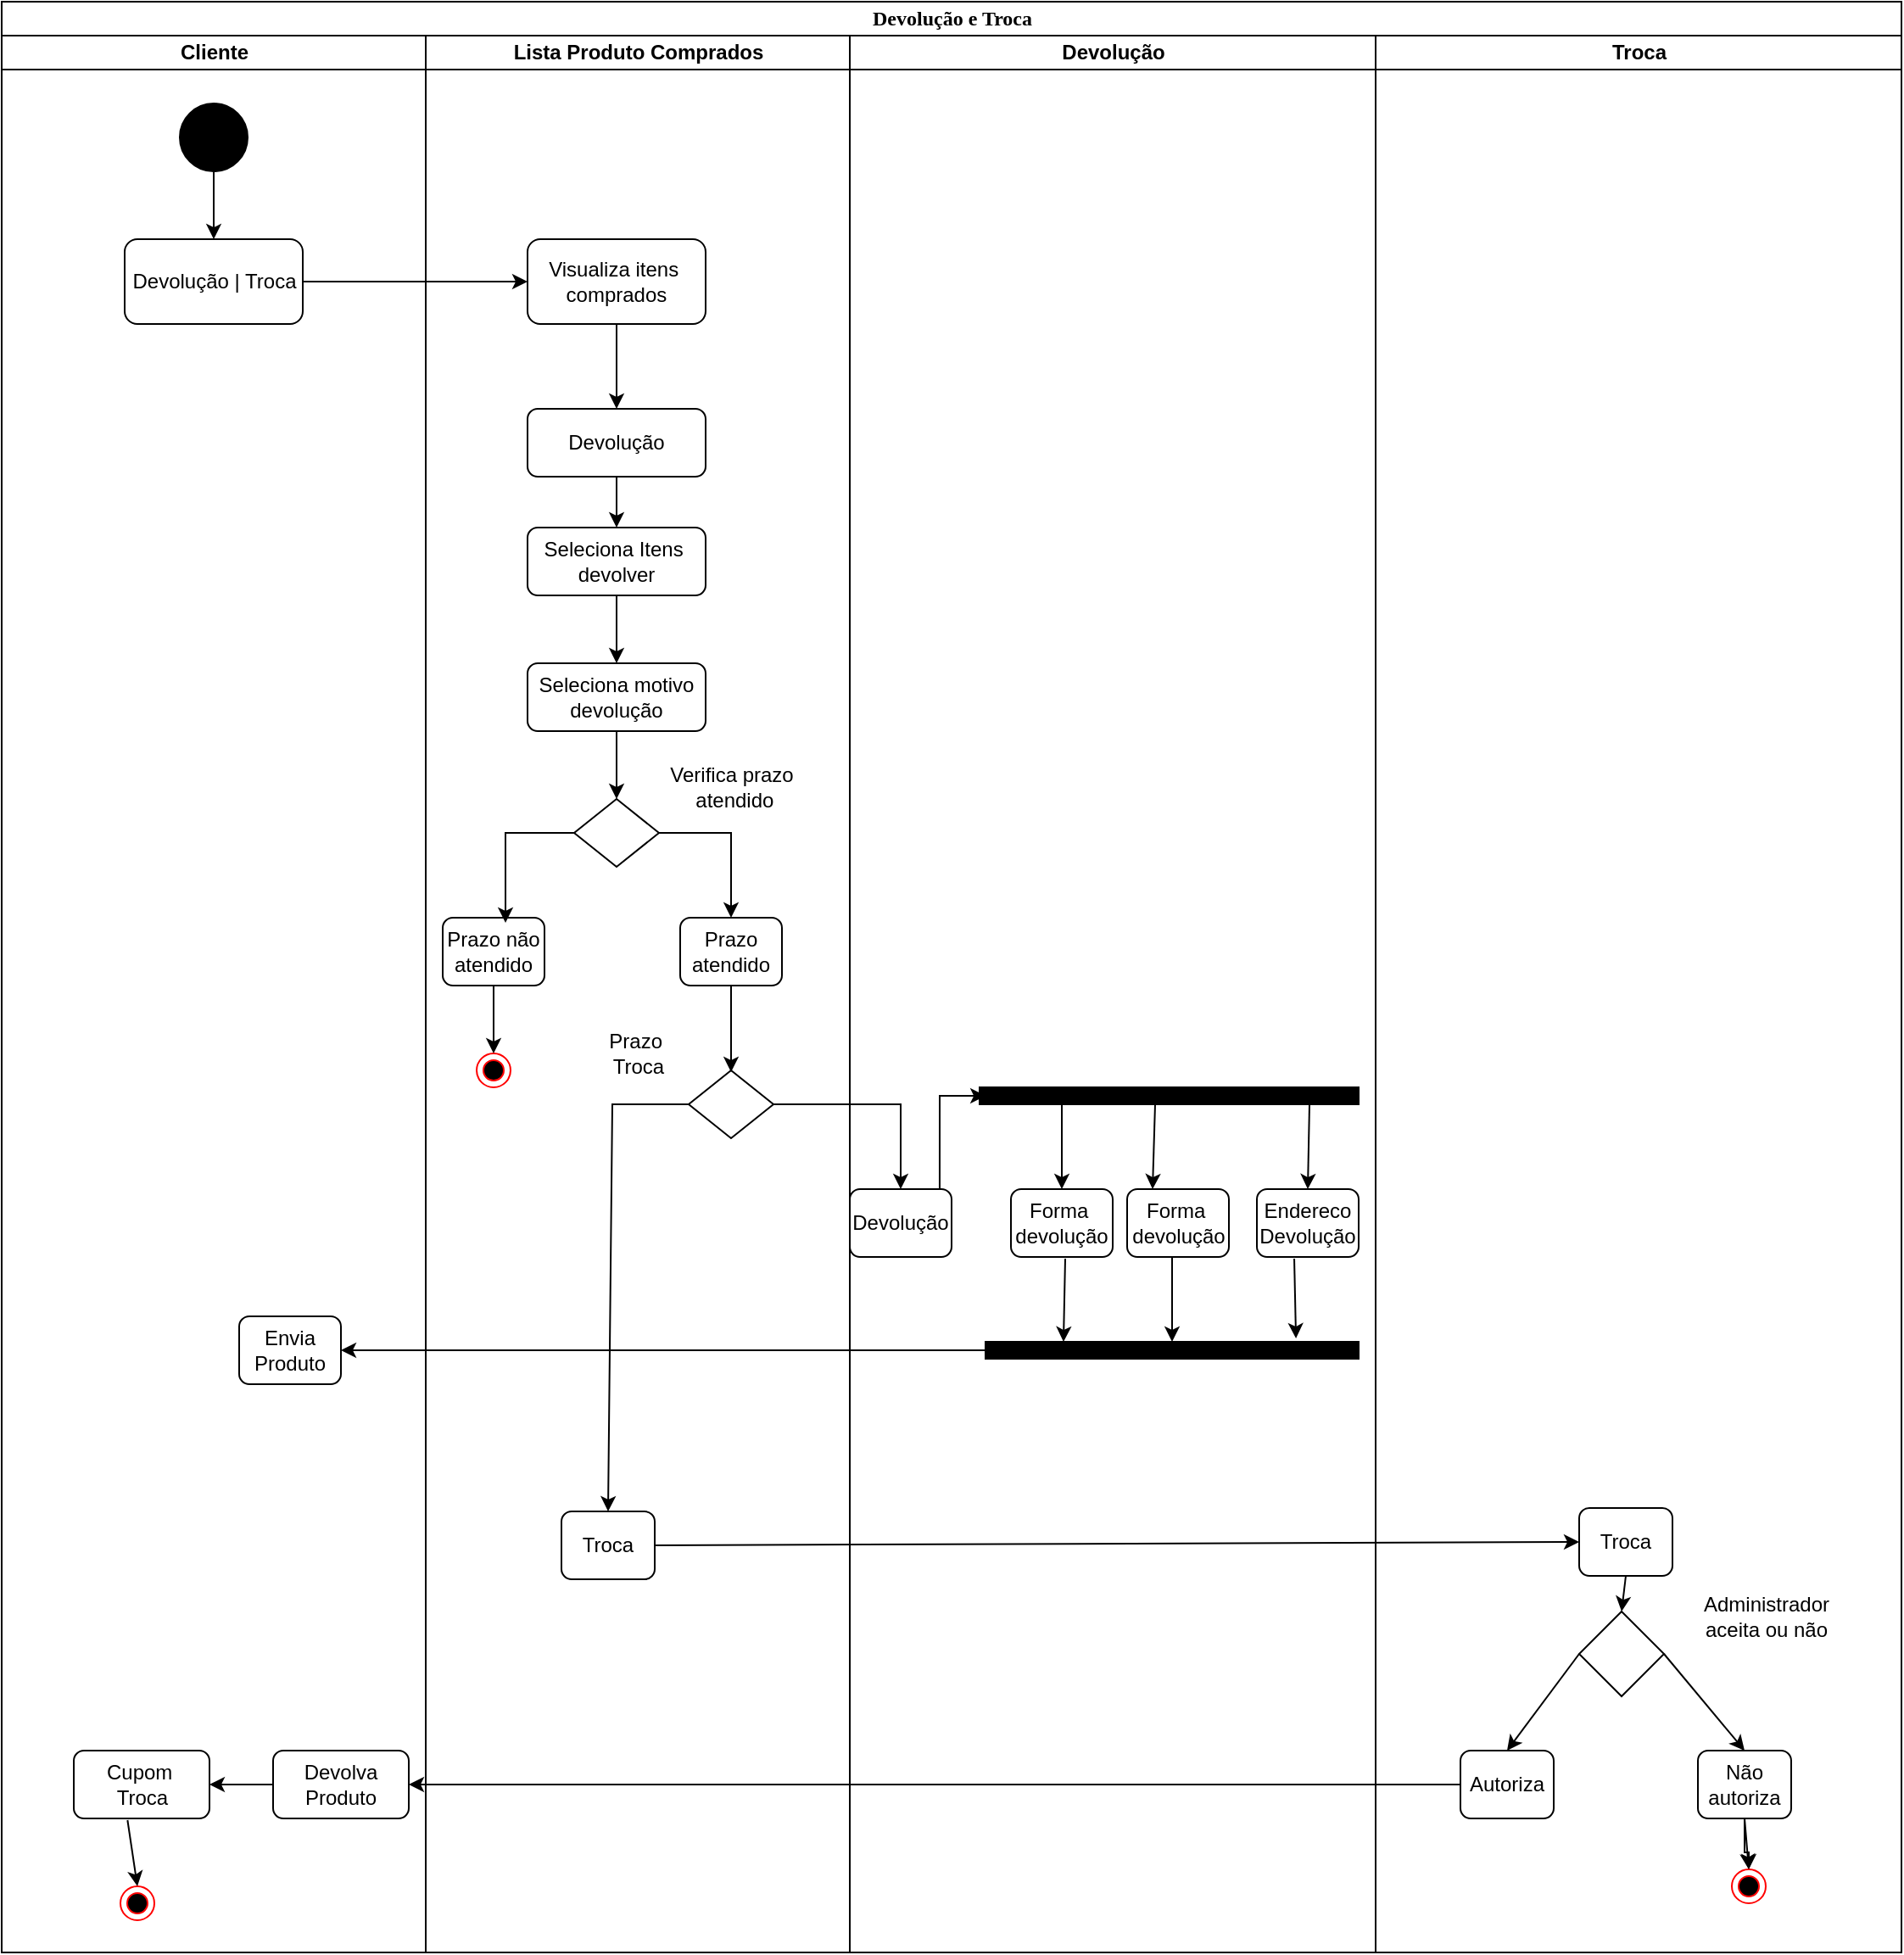 <mxfile version="24.0.7" type="device">
  <diagram name="Page-1" id="0783ab3e-0a74-02c8-0abd-f7b4e66b4bec">
    <mxGraphModel dx="1278" dy="434" grid="1" gridSize="10" guides="1" tooltips="1" connect="1" arrows="1" fold="1" page="1" pageScale="1" pageWidth="850" pageHeight="1100" background="none" math="0" shadow="0">
      <root>
        <mxCell id="0" />
        <mxCell id="1" parent="0" />
        <mxCell id="1c1d494c118603dd-1" value="Devolução e Troca" style="swimlane;html=1;childLayout=stackLayout;startSize=20;rounded=0;shadow=0;comic=0;labelBackgroundColor=none;strokeWidth=1;fontFamily=Verdana;fontSize=12;align=center;" parent="1" vertex="1">
          <mxGeometry x="40" y="19" width="1120" height="1150" as="geometry" />
        </mxCell>
        <mxCell id="1c1d494c118603dd-2" value="Cliente" style="swimlane;html=1;startSize=20;" parent="1c1d494c118603dd-1" vertex="1">
          <mxGeometry y="20" width="250" height="1130" as="geometry" />
        </mxCell>
        <mxCell id="60571a20871a0731-4" value="" style="ellipse;whiteSpace=wrap;html=1;rounded=0;shadow=0;comic=0;labelBackgroundColor=none;strokeWidth=1;fillColor=#000000;fontFamily=Verdana;fontSize=12;align=center;" parent="1c1d494c118603dd-2" vertex="1">
          <mxGeometry x="105" y="40" width="40" height="40" as="geometry" />
        </mxCell>
        <mxCell id="VEcUwdjuasm5JPgcqeDc-2" value="Devolução | Troca" style="rounded=1;whiteSpace=wrap;html=1;" parent="1c1d494c118603dd-2" vertex="1">
          <mxGeometry x="72.5" y="120" width="105" height="50" as="geometry" />
        </mxCell>
        <mxCell id="VEcUwdjuasm5JPgcqeDc-3" value="" style="endArrow=classic;html=1;rounded=0;exitX=0.5;exitY=1;exitDx=0;exitDy=0;entryX=0.5;entryY=0;entryDx=0;entryDy=0;" parent="1c1d494c118603dd-2" source="60571a20871a0731-4" target="VEcUwdjuasm5JPgcqeDc-2" edge="1">
          <mxGeometry width="50" height="50" relative="1" as="geometry">
            <mxPoint x="360" y="150" as="sourcePoint" />
            <mxPoint x="410" y="100" as="targetPoint" />
          </mxGeometry>
        </mxCell>
        <mxCell id="VEcUwdjuasm5JPgcqeDc-54" value="&lt;div&gt;&lt;br&gt;&lt;/div&gt;Envia Produto&lt;div&gt;&lt;br&gt;&lt;/div&gt;" style="rounded=1;whiteSpace=wrap;html=1;" parent="1c1d494c118603dd-2" vertex="1">
          <mxGeometry x="140" y="755" width="60" height="40" as="geometry" />
        </mxCell>
        <mxCell id="VEcUwdjuasm5JPgcqeDc-94" value="Devolva Produto" style="rounded=1;whiteSpace=wrap;html=1;" parent="1c1d494c118603dd-2" vertex="1">
          <mxGeometry x="160" y="1011" width="80" height="40" as="geometry" />
        </mxCell>
        <mxCell id="VEcUwdjuasm5JPgcqeDc-104" value="Cupom&amp;nbsp;&lt;div&gt;Troca&lt;/div&gt;" style="rounded=1;whiteSpace=wrap;html=1;" parent="1c1d494c118603dd-2" vertex="1">
          <mxGeometry x="42.5" y="1011" width="80" height="40" as="geometry" />
        </mxCell>
        <mxCell id="VEcUwdjuasm5JPgcqeDc-105" value="" style="ellipse;html=1;shape=endState;fillColor=#000000;strokeColor=#ff0000;" parent="1c1d494c118603dd-2" vertex="1">
          <mxGeometry x="70" y="1091" width="20" height="20" as="geometry" />
        </mxCell>
        <mxCell id="VEcUwdjuasm5JPgcqeDc-106" value="" style="endArrow=classic;html=1;rounded=0;entryX=0.5;entryY=0;entryDx=0;entryDy=0;exitX=0.396;exitY=1.025;exitDx=0;exitDy=0;exitPerimeter=0;" parent="1c1d494c118603dd-2" source="VEcUwdjuasm5JPgcqeDc-104" target="VEcUwdjuasm5JPgcqeDc-105" edge="1">
          <mxGeometry width="50" height="50" relative="1" as="geometry">
            <mxPoint x="610" y="981" as="sourcePoint" />
            <mxPoint x="660" y="931" as="targetPoint" />
          </mxGeometry>
        </mxCell>
        <mxCell id="VEcUwdjuasm5JPgcqeDc-119" value="" style="endArrow=classic;html=1;rounded=0;entryX=1;entryY=0.5;entryDx=0;entryDy=0;exitX=0;exitY=0.5;exitDx=0;exitDy=0;" parent="1c1d494c118603dd-2" source="VEcUwdjuasm5JPgcqeDc-94" target="VEcUwdjuasm5JPgcqeDc-104" edge="1">
          <mxGeometry width="50" height="50" relative="1" as="geometry">
            <mxPoint x="530" y="891" as="sourcePoint" />
            <mxPoint x="580" y="841" as="targetPoint" />
          </mxGeometry>
        </mxCell>
        <mxCell id="1c1d494c118603dd-3" value="Lista Produto Comprados" style="swimlane;html=1;startSize=20;" parent="1c1d494c118603dd-1" vertex="1">
          <mxGeometry x="250" y="20" width="250" height="1130" as="geometry" />
        </mxCell>
        <mxCell id="VEcUwdjuasm5JPgcqeDc-8" value="Visualiza itens&amp;nbsp;&lt;div&gt;comprados&lt;/div&gt;" style="rounded=1;whiteSpace=wrap;html=1;" parent="1c1d494c118603dd-3" vertex="1">
          <mxGeometry x="60" y="120" width="105" height="50" as="geometry" />
        </mxCell>
        <mxCell id="VEcUwdjuasm5JPgcqeDc-10" value="Devolução" style="rounded=1;whiteSpace=wrap;html=1;" parent="1c1d494c118603dd-3" vertex="1">
          <mxGeometry x="60" y="220" width="105" height="40" as="geometry" />
        </mxCell>
        <mxCell id="VEcUwdjuasm5JPgcqeDc-11" value="" style="endArrow=classic;html=1;rounded=0;exitX=0.5;exitY=1;exitDx=0;exitDy=0;entryX=0.5;entryY=0;entryDx=0;entryDy=0;" parent="1c1d494c118603dd-3" source="VEcUwdjuasm5JPgcqeDc-8" target="VEcUwdjuasm5JPgcqeDc-10" edge="1">
          <mxGeometry width="50" height="50" relative="1" as="geometry">
            <mxPoint x="110" y="220" as="sourcePoint" />
            <mxPoint x="160" y="170" as="targetPoint" />
          </mxGeometry>
        </mxCell>
        <mxCell id="VEcUwdjuasm5JPgcqeDc-12" value="Seleciona Itens&amp;nbsp;&lt;div&gt;devolver&lt;/div&gt;" style="rounded=1;whiteSpace=wrap;html=1;" parent="1c1d494c118603dd-3" vertex="1">
          <mxGeometry x="60" y="290" width="105" height="40" as="geometry" />
        </mxCell>
        <mxCell id="VEcUwdjuasm5JPgcqeDc-14" value="" style="endArrow=classic;html=1;rounded=0;exitX=0.5;exitY=1;exitDx=0;exitDy=0;entryX=0.5;entryY=0;entryDx=0;entryDy=0;" parent="1c1d494c118603dd-3" source="VEcUwdjuasm5JPgcqeDc-10" target="VEcUwdjuasm5JPgcqeDc-12" edge="1">
          <mxGeometry width="50" height="50" relative="1" as="geometry">
            <mxPoint x="123" y="180" as="sourcePoint" />
            <mxPoint x="123" y="230" as="targetPoint" />
          </mxGeometry>
        </mxCell>
        <mxCell id="VEcUwdjuasm5JPgcqeDc-15" value="Seleciona motivo&lt;div&gt;devolução&lt;/div&gt;" style="rounded=1;whiteSpace=wrap;html=1;" parent="1c1d494c118603dd-3" vertex="1">
          <mxGeometry x="60" y="370" width="105" height="40" as="geometry" />
        </mxCell>
        <mxCell id="VEcUwdjuasm5JPgcqeDc-16" value="" style="endArrow=classic;html=1;rounded=0;entryX=0.5;entryY=0;entryDx=0;entryDy=0;exitX=0.5;exitY=1;exitDx=0;exitDy=0;" parent="1c1d494c118603dd-3" source="VEcUwdjuasm5JPgcqeDc-12" target="VEcUwdjuasm5JPgcqeDc-15" edge="1">
          <mxGeometry width="50" height="50" relative="1" as="geometry">
            <mxPoint x="110" y="340" as="sourcePoint" />
            <mxPoint x="160" y="290" as="targetPoint" />
          </mxGeometry>
        </mxCell>
        <mxCell id="VEcUwdjuasm5JPgcqeDc-17" value="" style="rhombus;whiteSpace=wrap;html=1;" parent="1c1d494c118603dd-3" vertex="1">
          <mxGeometry x="87.5" y="450" width="50" height="40" as="geometry" />
        </mxCell>
        <mxCell id="VEcUwdjuasm5JPgcqeDc-18" value="" style="endArrow=classic;html=1;rounded=0;exitX=0.5;exitY=1;exitDx=0;exitDy=0;entryX=0.5;entryY=0;entryDx=0;entryDy=0;" parent="1c1d494c118603dd-3" source="VEcUwdjuasm5JPgcqeDc-15" target="VEcUwdjuasm5JPgcqeDc-17" edge="1">
          <mxGeometry width="50" height="50" relative="1" as="geometry">
            <mxPoint x="110" y="340" as="sourcePoint" />
            <mxPoint x="160" y="290" as="targetPoint" />
          </mxGeometry>
        </mxCell>
        <mxCell id="VEcUwdjuasm5JPgcqeDc-20" value="Prazo atendido" style="rounded=1;whiteSpace=wrap;html=1;" parent="1c1d494c118603dd-3" vertex="1">
          <mxGeometry x="150" y="520" width="60" height="40" as="geometry" />
        </mxCell>
        <mxCell id="VEcUwdjuasm5JPgcqeDc-21" value="Prazo não atendido" style="rounded=1;whiteSpace=wrap;html=1;" parent="1c1d494c118603dd-3" vertex="1">
          <mxGeometry x="10" y="520" width="60" height="40" as="geometry" />
        </mxCell>
        <mxCell id="VEcUwdjuasm5JPgcqeDc-22" value="" style="endArrow=classic;html=1;rounded=0;entryX=0.5;entryY=0;entryDx=0;entryDy=0;exitX=1;exitY=0.5;exitDx=0;exitDy=0;" parent="1c1d494c118603dd-3" source="VEcUwdjuasm5JPgcqeDc-17" target="VEcUwdjuasm5JPgcqeDc-20" edge="1">
          <mxGeometry width="50" height="50" relative="1" as="geometry">
            <mxPoint x="110" y="520" as="sourcePoint" />
            <mxPoint x="160" y="470" as="targetPoint" />
            <Array as="points">
              <mxPoint x="180" y="470" />
            </Array>
          </mxGeometry>
        </mxCell>
        <mxCell id="VEcUwdjuasm5JPgcqeDc-23" value="" style="endArrow=classic;html=1;rounded=0;entryX=0.617;entryY=0.075;entryDx=0;entryDy=0;entryPerimeter=0;exitX=0;exitY=0.5;exitDx=0;exitDy=0;" parent="1c1d494c118603dd-3" source="VEcUwdjuasm5JPgcqeDc-17" target="VEcUwdjuasm5JPgcqeDc-21" edge="1">
          <mxGeometry width="50" height="50" relative="1" as="geometry">
            <mxPoint x="110" y="520" as="sourcePoint" />
            <mxPoint x="160" y="470" as="targetPoint" />
            <Array as="points">
              <mxPoint x="47" y="470" />
            </Array>
          </mxGeometry>
        </mxCell>
        <mxCell id="VEcUwdjuasm5JPgcqeDc-24" value="Verifica prazo&lt;div&gt;&amp;nbsp;atendido&lt;/div&gt;" style="text;html=1;align=center;verticalAlign=middle;resizable=0;points=[];autosize=1;strokeColor=none;fillColor=none;" parent="1c1d494c118603dd-3" vertex="1">
          <mxGeometry x="130" y="423" width="100" height="40" as="geometry" />
        </mxCell>
        <mxCell id="VEcUwdjuasm5JPgcqeDc-25" value="" style="ellipse;html=1;shape=endState;fillColor=#000000;strokeColor=#ff0000;" parent="1c1d494c118603dd-3" vertex="1">
          <mxGeometry x="30" y="600" width="20" height="20" as="geometry" />
        </mxCell>
        <mxCell id="VEcUwdjuasm5JPgcqeDc-26" value="" style="endArrow=classic;html=1;rounded=0;exitX=0.5;exitY=1;exitDx=0;exitDy=0;entryX=0.5;entryY=0;entryDx=0;entryDy=0;" parent="1c1d494c118603dd-3" source="VEcUwdjuasm5JPgcqeDc-21" target="VEcUwdjuasm5JPgcqeDc-25" edge="1">
          <mxGeometry width="50" height="50" relative="1" as="geometry">
            <mxPoint x="110" y="670" as="sourcePoint" />
            <mxPoint x="160" y="620" as="targetPoint" />
          </mxGeometry>
        </mxCell>
        <mxCell id="VEcUwdjuasm5JPgcqeDc-28" value="Troca" style="rounded=1;whiteSpace=wrap;html=1;" parent="1c1d494c118603dd-3" vertex="1">
          <mxGeometry x="80" y="870" width="55" height="40" as="geometry" />
        </mxCell>
        <mxCell id="VEcUwdjuasm5JPgcqeDc-30" value="" style="rhombus;whiteSpace=wrap;html=1;" parent="1c1d494c118603dd-3" vertex="1">
          <mxGeometry x="155" y="610" width="50" height="40" as="geometry" />
        </mxCell>
        <mxCell id="VEcUwdjuasm5JPgcqeDc-32" value="" style="endArrow=classic;html=1;rounded=0;entryX=0.5;entryY=0;entryDx=0;entryDy=0;exitX=0;exitY=0.5;exitDx=0;exitDy=0;" parent="1c1d494c118603dd-3" source="VEcUwdjuasm5JPgcqeDc-30" target="VEcUwdjuasm5JPgcqeDc-28" edge="1">
          <mxGeometry width="50" height="50" relative="1" as="geometry">
            <mxPoint x="150" y="580" as="sourcePoint" />
            <mxPoint x="200" y="530" as="targetPoint" />
            <Array as="points">
              <mxPoint x="110" y="630" />
            </Array>
          </mxGeometry>
        </mxCell>
        <mxCell id="VEcUwdjuasm5JPgcqeDc-56" value="Prazo&amp;nbsp;&lt;div&gt;Troca&lt;/div&gt;" style="text;html=1;align=center;verticalAlign=middle;resizable=0;points=[];autosize=1;strokeColor=none;fillColor=none;" parent="1c1d494c118603dd-3" vertex="1">
          <mxGeometry x="95" y="580" width="60" height="40" as="geometry" />
        </mxCell>
        <mxCell id="1c1d494c118603dd-4" value="Devolução" style="swimlane;html=1;startSize=20;" parent="1c1d494c118603dd-1" vertex="1">
          <mxGeometry x="500" y="20" width="310" height="1130" as="geometry" />
        </mxCell>
        <mxCell id="VEcUwdjuasm5JPgcqeDc-29" value="Devolução" style="rounded=1;whiteSpace=wrap;html=1;" parent="1c1d494c118603dd-4" vertex="1">
          <mxGeometry y="680" width="60" height="40" as="geometry" />
        </mxCell>
        <mxCell id="VEcUwdjuasm5JPgcqeDc-34" value="" style="endArrow=classic;html=1;rounded=0;exitX=0.883;exitY=0;exitDx=0;exitDy=0;exitPerimeter=0;entryX=0.016;entryY=0.5;entryDx=0;entryDy=0;entryPerimeter=0;" parent="1c1d494c118603dd-4" source="VEcUwdjuasm5JPgcqeDc-29" target="VEcUwdjuasm5JPgcqeDc-40" edge="1">
          <mxGeometry width="50" height="50" relative="1" as="geometry">
            <mxPoint x="-100" y="700" as="sourcePoint" />
            <mxPoint x="70" y="620" as="targetPoint" />
            <Array as="points">
              <mxPoint x="53" y="625" />
            </Array>
          </mxGeometry>
        </mxCell>
        <mxCell id="VEcUwdjuasm5JPgcqeDc-37" value="&lt;div&gt;&lt;br&gt;&lt;/div&gt;Forma&amp;nbsp;&lt;div&gt;devolução&lt;/div&gt;&lt;div&gt;&lt;br&gt;&lt;/div&gt;" style="rounded=1;whiteSpace=wrap;html=1;" parent="1c1d494c118603dd-4" vertex="1">
          <mxGeometry x="95" y="680" width="60" height="40" as="geometry" />
        </mxCell>
        <mxCell id="VEcUwdjuasm5JPgcqeDc-40" value="" style="whiteSpace=wrap;html=1;rounded=0;shadow=0;comic=0;labelBackgroundColor=none;strokeWidth=1;fillColor=#000000;fontFamily=Verdana;fontSize=12;align=center;rotation=0;" parent="1c1d494c118603dd-4" vertex="1">
          <mxGeometry x="76.5" y="620" width="223.5" height="10" as="geometry" />
        </mxCell>
        <mxCell id="VEcUwdjuasm5JPgcqeDc-41" value="" style="whiteSpace=wrap;html=1;rounded=0;shadow=0;comic=0;labelBackgroundColor=none;strokeWidth=1;fillColor=#000000;fontFamily=Verdana;fontSize=12;align=center;rotation=0;" parent="1c1d494c118603dd-4" vertex="1">
          <mxGeometry x="80" y="770" width="220" height="10" as="geometry" />
        </mxCell>
        <mxCell id="VEcUwdjuasm5JPgcqeDc-42" value="&lt;div&gt;&lt;br&gt;&lt;/div&gt;Forma&amp;nbsp;&lt;div&gt;devolução&lt;/div&gt;&lt;div&gt;&lt;br&gt;&lt;/div&gt;" style="rounded=1;whiteSpace=wrap;html=1;" parent="1c1d494c118603dd-4" vertex="1">
          <mxGeometry x="163.5" y="680" width="60" height="40" as="geometry" />
        </mxCell>
        <mxCell id="VEcUwdjuasm5JPgcqeDc-44" value="&lt;div&gt;Endereco&lt;/div&gt;&lt;div&gt;Devolução&lt;/div&gt;" style="rounded=1;whiteSpace=wrap;html=1;" parent="1c1d494c118603dd-4" vertex="1">
          <mxGeometry x="240" y="680" width="60" height="40" as="geometry" />
        </mxCell>
        <mxCell id="VEcUwdjuasm5JPgcqeDc-48" value="" style="endArrow=classic;html=1;rounded=0;exitX=0.217;exitY=0.9;exitDx=0;exitDy=0;entryX=0.5;entryY=0;entryDx=0;entryDy=0;exitPerimeter=0;" parent="1c1d494c118603dd-4" source="VEcUwdjuasm5JPgcqeDc-40" target="VEcUwdjuasm5JPgcqeDc-37" edge="1">
          <mxGeometry width="50" height="50" relative="1" as="geometry">
            <mxPoint x="-60" y="570" as="sourcePoint" />
            <mxPoint x="-60" y="620" as="targetPoint" />
          </mxGeometry>
        </mxCell>
        <mxCell id="VEcUwdjuasm5JPgcqeDc-50" value="" style="endArrow=classic;html=1;rounded=0;entryX=0.25;entryY=0;entryDx=0;entryDy=0;" parent="1c1d494c118603dd-4" target="VEcUwdjuasm5JPgcqeDc-42" edge="1">
          <mxGeometry width="50" height="50" relative="1" as="geometry">
            <mxPoint x="180" y="630" as="sourcePoint" />
            <mxPoint x="180" y="670" as="targetPoint" />
          </mxGeometry>
        </mxCell>
        <mxCell id="VEcUwdjuasm5JPgcqeDc-51" value="" style="endArrow=classic;html=1;rounded=0;entryX=0.5;entryY=0;entryDx=0;entryDy=0;entryPerimeter=0;" parent="1c1d494c118603dd-4" target="VEcUwdjuasm5JPgcqeDc-41" edge="1">
          <mxGeometry width="50" height="50" relative="1" as="geometry">
            <mxPoint x="190" y="720" as="sourcePoint" />
            <mxPoint x="190" y="750" as="targetPoint" />
          </mxGeometry>
        </mxCell>
        <mxCell id="VEcUwdjuasm5JPgcqeDc-52" value="" style="endArrow=classic;html=1;rounded=0;entryX=0.25;entryY=0;entryDx=0;entryDy=0;" parent="1c1d494c118603dd-4" edge="1">
          <mxGeometry width="50" height="50" relative="1" as="geometry">
            <mxPoint x="271" y="630" as="sourcePoint" />
            <mxPoint x="270" y="680" as="targetPoint" />
          </mxGeometry>
        </mxCell>
        <mxCell id="VEcUwdjuasm5JPgcqeDc-53" value="" style="endArrow=classic;html=1;rounded=0;entryX=0.832;entryY=-0.2;entryDx=0;entryDy=0;entryPerimeter=0;exitX=0.367;exitY=1.025;exitDx=0;exitDy=0;exitPerimeter=0;" parent="1c1d494c118603dd-4" source="VEcUwdjuasm5JPgcqeDc-44" target="VEcUwdjuasm5JPgcqeDc-41" edge="1">
          <mxGeometry width="50" height="50" relative="1" as="geometry">
            <mxPoint x="281" y="640" as="sourcePoint" />
            <mxPoint x="280" y="690" as="targetPoint" />
          </mxGeometry>
        </mxCell>
        <mxCell id="VEcUwdjuasm5JPgcqeDc-9" value="" style="endArrow=classic;html=1;rounded=0;exitX=1;exitY=0.5;exitDx=0;exitDy=0;entryX=0;entryY=0.5;entryDx=0;entryDy=0;" parent="1c1d494c118603dd-1" source="VEcUwdjuasm5JPgcqeDc-2" target="VEcUwdjuasm5JPgcqeDc-8" edge="1">
          <mxGeometry width="50" height="50" relative="1" as="geometry">
            <mxPoint x="360" y="120" as="sourcePoint" />
            <mxPoint x="410" y="70" as="targetPoint" />
          </mxGeometry>
        </mxCell>
        <mxCell id="VEcUwdjuasm5JPgcqeDc-31" value="" style="endArrow=classic;html=1;rounded=0;entryX=0.5;entryY=0;entryDx=0;entryDy=0;exitX=1;exitY=0.5;exitDx=0;exitDy=0;" parent="1c1d494c118603dd-1" source="VEcUwdjuasm5JPgcqeDc-30" target="VEcUwdjuasm5JPgcqeDc-29" edge="1">
          <mxGeometry width="50" height="50" relative="1" as="geometry">
            <mxPoint x="400" y="600" as="sourcePoint" />
            <mxPoint x="450" y="550" as="targetPoint" />
            <Array as="points">
              <mxPoint x="530" y="650" />
            </Array>
          </mxGeometry>
        </mxCell>
        <mxCell id="VEcUwdjuasm5JPgcqeDc-55" value="" style="endArrow=classic;html=1;rounded=0;exitX=0;exitY=0.5;exitDx=0;exitDy=0;entryX=1;entryY=0.5;entryDx=0;entryDy=0;" parent="1c1d494c118603dd-1" source="VEcUwdjuasm5JPgcqeDc-41" target="VEcUwdjuasm5JPgcqeDc-54" edge="1">
          <mxGeometry width="50" height="50" relative="1" as="geometry">
            <mxPoint x="440" y="590" as="sourcePoint" />
            <mxPoint x="440" y="640" as="targetPoint" />
          </mxGeometry>
        </mxCell>
        <mxCell id="VEcUwdjuasm5JPgcqeDc-84" value="" style="endArrow=classic;html=1;rounded=0;entryX=0;entryY=0.5;entryDx=0;entryDy=0;exitX=1;exitY=0.5;exitDx=0;exitDy=0;" parent="1c1d494c118603dd-1" source="VEcUwdjuasm5JPgcqeDc-28" target="VEcUwdjuasm5JPgcqeDc-83" edge="1">
          <mxGeometry width="50" height="50" relative="1" as="geometry">
            <mxPoint x="610" y="861" as="sourcePoint" />
            <mxPoint x="660" y="811" as="targetPoint" />
          </mxGeometry>
        </mxCell>
        <mxCell id="VEcUwdjuasm5JPgcqeDc-95" value="" style="endArrow=classic;html=1;rounded=0;entryX=1;entryY=0.5;entryDx=0;entryDy=0;exitX=0;exitY=0.5;exitDx=0;exitDy=0;" parent="1c1d494c118603dd-1" source="VEcUwdjuasm5JPgcqeDc-85" target="VEcUwdjuasm5JPgcqeDc-94" edge="1">
          <mxGeometry width="50" height="50" relative="1" as="geometry">
            <mxPoint x="610" y="1121" as="sourcePoint" />
            <mxPoint x="660" y="1071" as="targetPoint" />
          </mxGeometry>
        </mxCell>
        <mxCell id="VEcUwdjuasm5JPgcqeDc-70" value="Troca" style="swimlane;html=1;startSize=20;" parent="1c1d494c118603dd-1" vertex="1">
          <mxGeometry x="810" y="20" width="310" height="1130" as="geometry" />
        </mxCell>
        <mxCell id="VEcUwdjuasm5JPgcqeDc-83" value="Troca" style="rounded=1;whiteSpace=wrap;html=1;" parent="VEcUwdjuasm5JPgcqeDc-70" vertex="1">
          <mxGeometry x="120" y="868" width="55" height="40" as="geometry" />
        </mxCell>
        <mxCell id="VEcUwdjuasm5JPgcqeDc-85" value="Autoriza" style="rounded=1;whiteSpace=wrap;html=1;" parent="VEcUwdjuasm5JPgcqeDc-70" vertex="1">
          <mxGeometry x="50" y="1011" width="55" height="40" as="geometry" />
        </mxCell>
        <mxCell id="EFBGi5k7T9kPNdxV7qve-2" value="" style="edgeStyle=orthogonalEdgeStyle;rounded=0;orthogonalLoop=1;jettySize=auto;html=1;" edge="1" parent="VEcUwdjuasm5JPgcqeDc-70" source="VEcUwdjuasm5JPgcqeDc-86" target="VEcUwdjuasm5JPgcqeDc-91">
          <mxGeometry relative="1" as="geometry" />
        </mxCell>
        <mxCell id="VEcUwdjuasm5JPgcqeDc-86" value="Não autoriza" style="rounded=1;whiteSpace=wrap;html=1;" parent="VEcUwdjuasm5JPgcqeDc-70" vertex="1">
          <mxGeometry x="190" y="1011" width="55" height="40" as="geometry" />
        </mxCell>
        <mxCell id="VEcUwdjuasm5JPgcqeDc-87" value="" style="rhombus;whiteSpace=wrap;html=1;" parent="VEcUwdjuasm5JPgcqeDc-70" vertex="1">
          <mxGeometry x="120" y="929" width="50" height="50" as="geometry" />
        </mxCell>
        <mxCell id="VEcUwdjuasm5JPgcqeDc-88" value="" style="endArrow=classic;html=1;rounded=0;entryX=0.5;entryY=0;entryDx=0;entryDy=0;exitX=0;exitY=0.5;exitDx=0;exitDy=0;" parent="VEcUwdjuasm5JPgcqeDc-70" source="VEcUwdjuasm5JPgcqeDc-87" target="VEcUwdjuasm5JPgcqeDc-85" edge="1">
          <mxGeometry width="50" height="50" relative="1" as="geometry">
            <mxPoint x="-200" y="939" as="sourcePoint" />
            <mxPoint x="-150" y="889" as="targetPoint" />
          </mxGeometry>
        </mxCell>
        <mxCell id="VEcUwdjuasm5JPgcqeDc-89" value="" style="endArrow=classic;html=1;rounded=0;entryX=0.5;entryY=0;entryDx=0;entryDy=0;exitX=1;exitY=0.5;exitDx=0;exitDy=0;" parent="VEcUwdjuasm5JPgcqeDc-70" source="VEcUwdjuasm5JPgcqeDc-87" target="VEcUwdjuasm5JPgcqeDc-86" edge="1">
          <mxGeometry width="50" height="50" relative="1" as="geometry">
            <mxPoint x="-200" y="939" as="sourcePoint" />
            <mxPoint x="-150" y="889" as="targetPoint" />
          </mxGeometry>
        </mxCell>
        <mxCell id="VEcUwdjuasm5JPgcqeDc-90" value="" style="endArrow=classic;html=1;rounded=0;entryX=0.5;entryY=0;entryDx=0;entryDy=0;exitX=0.5;exitY=1;exitDx=0;exitDy=0;" parent="VEcUwdjuasm5JPgcqeDc-70" source="VEcUwdjuasm5JPgcqeDc-83" target="VEcUwdjuasm5JPgcqeDc-87" edge="1">
          <mxGeometry width="50" height="50" relative="1" as="geometry">
            <mxPoint x="-200" y="939" as="sourcePoint" />
            <mxPoint x="-150" y="889" as="targetPoint" />
          </mxGeometry>
        </mxCell>
        <mxCell id="VEcUwdjuasm5JPgcqeDc-91" value="" style="ellipse;html=1;shape=endState;fillColor=#000000;strokeColor=#ff0000;" parent="VEcUwdjuasm5JPgcqeDc-70" vertex="1">
          <mxGeometry x="210" y="1081" width="20" height="20" as="geometry" />
        </mxCell>
        <mxCell id="VEcUwdjuasm5JPgcqeDc-93" value="" style="endArrow=classic;html=1;rounded=0;entryX=0.5;entryY=0;entryDx=0;entryDy=0;exitX=0.5;exitY=1;exitDx=0;exitDy=0;" parent="VEcUwdjuasm5JPgcqeDc-70" source="VEcUwdjuasm5JPgcqeDc-86" target="VEcUwdjuasm5JPgcqeDc-91" edge="1">
          <mxGeometry width="50" height="50" relative="1" as="geometry">
            <mxPoint x="-200" y="1099" as="sourcePoint" />
            <mxPoint x="-150" y="1049" as="targetPoint" />
          </mxGeometry>
        </mxCell>
        <mxCell id="VEcUwdjuasm5JPgcqeDc-107" value="Administrador&lt;div&gt;aceita ou não&lt;/div&gt;" style="text;html=1;align=center;verticalAlign=middle;resizable=0;points=[];autosize=1;strokeColor=none;fillColor=none;" parent="VEcUwdjuasm5JPgcqeDc-70" vertex="1">
          <mxGeometry x="180" y="912" width="100" height="40" as="geometry" />
        </mxCell>
        <mxCell id="VEcUwdjuasm5JPgcqeDc-27" value="" style="endArrow=classic;html=1;rounded=0;exitX=0.5;exitY=1;exitDx=0;exitDy=0;" parent="1" source="VEcUwdjuasm5JPgcqeDc-20" edge="1">
          <mxGeometry width="50" height="50" relative="1" as="geometry">
            <mxPoint x="400" y="710" as="sourcePoint" />
            <mxPoint x="470" y="650" as="targetPoint" />
          </mxGeometry>
        </mxCell>
        <mxCell id="VEcUwdjuasm5JPgcqeDc-49" value="" style="endArrow=classic;html=1;rounded=0;entryX=0.209;entryY=0;entryDx=0;entryDy=0;entryPerimeter=0;" parent="1" target="VEcUwdjuasm5JPgcqeDc-41" edge="1">
          <mxGeometry width="50" height="50" relative="1" as="geometry">
            <mxPoint x="667" y="760" as="sourcePoint" />
            <mxPoint x="667" y="790" as="targetPoint" />
          </mxGeometry>
        </mxCell>
      </root>
    </mxGraphModel>
  </diagram>
</mxfile>
